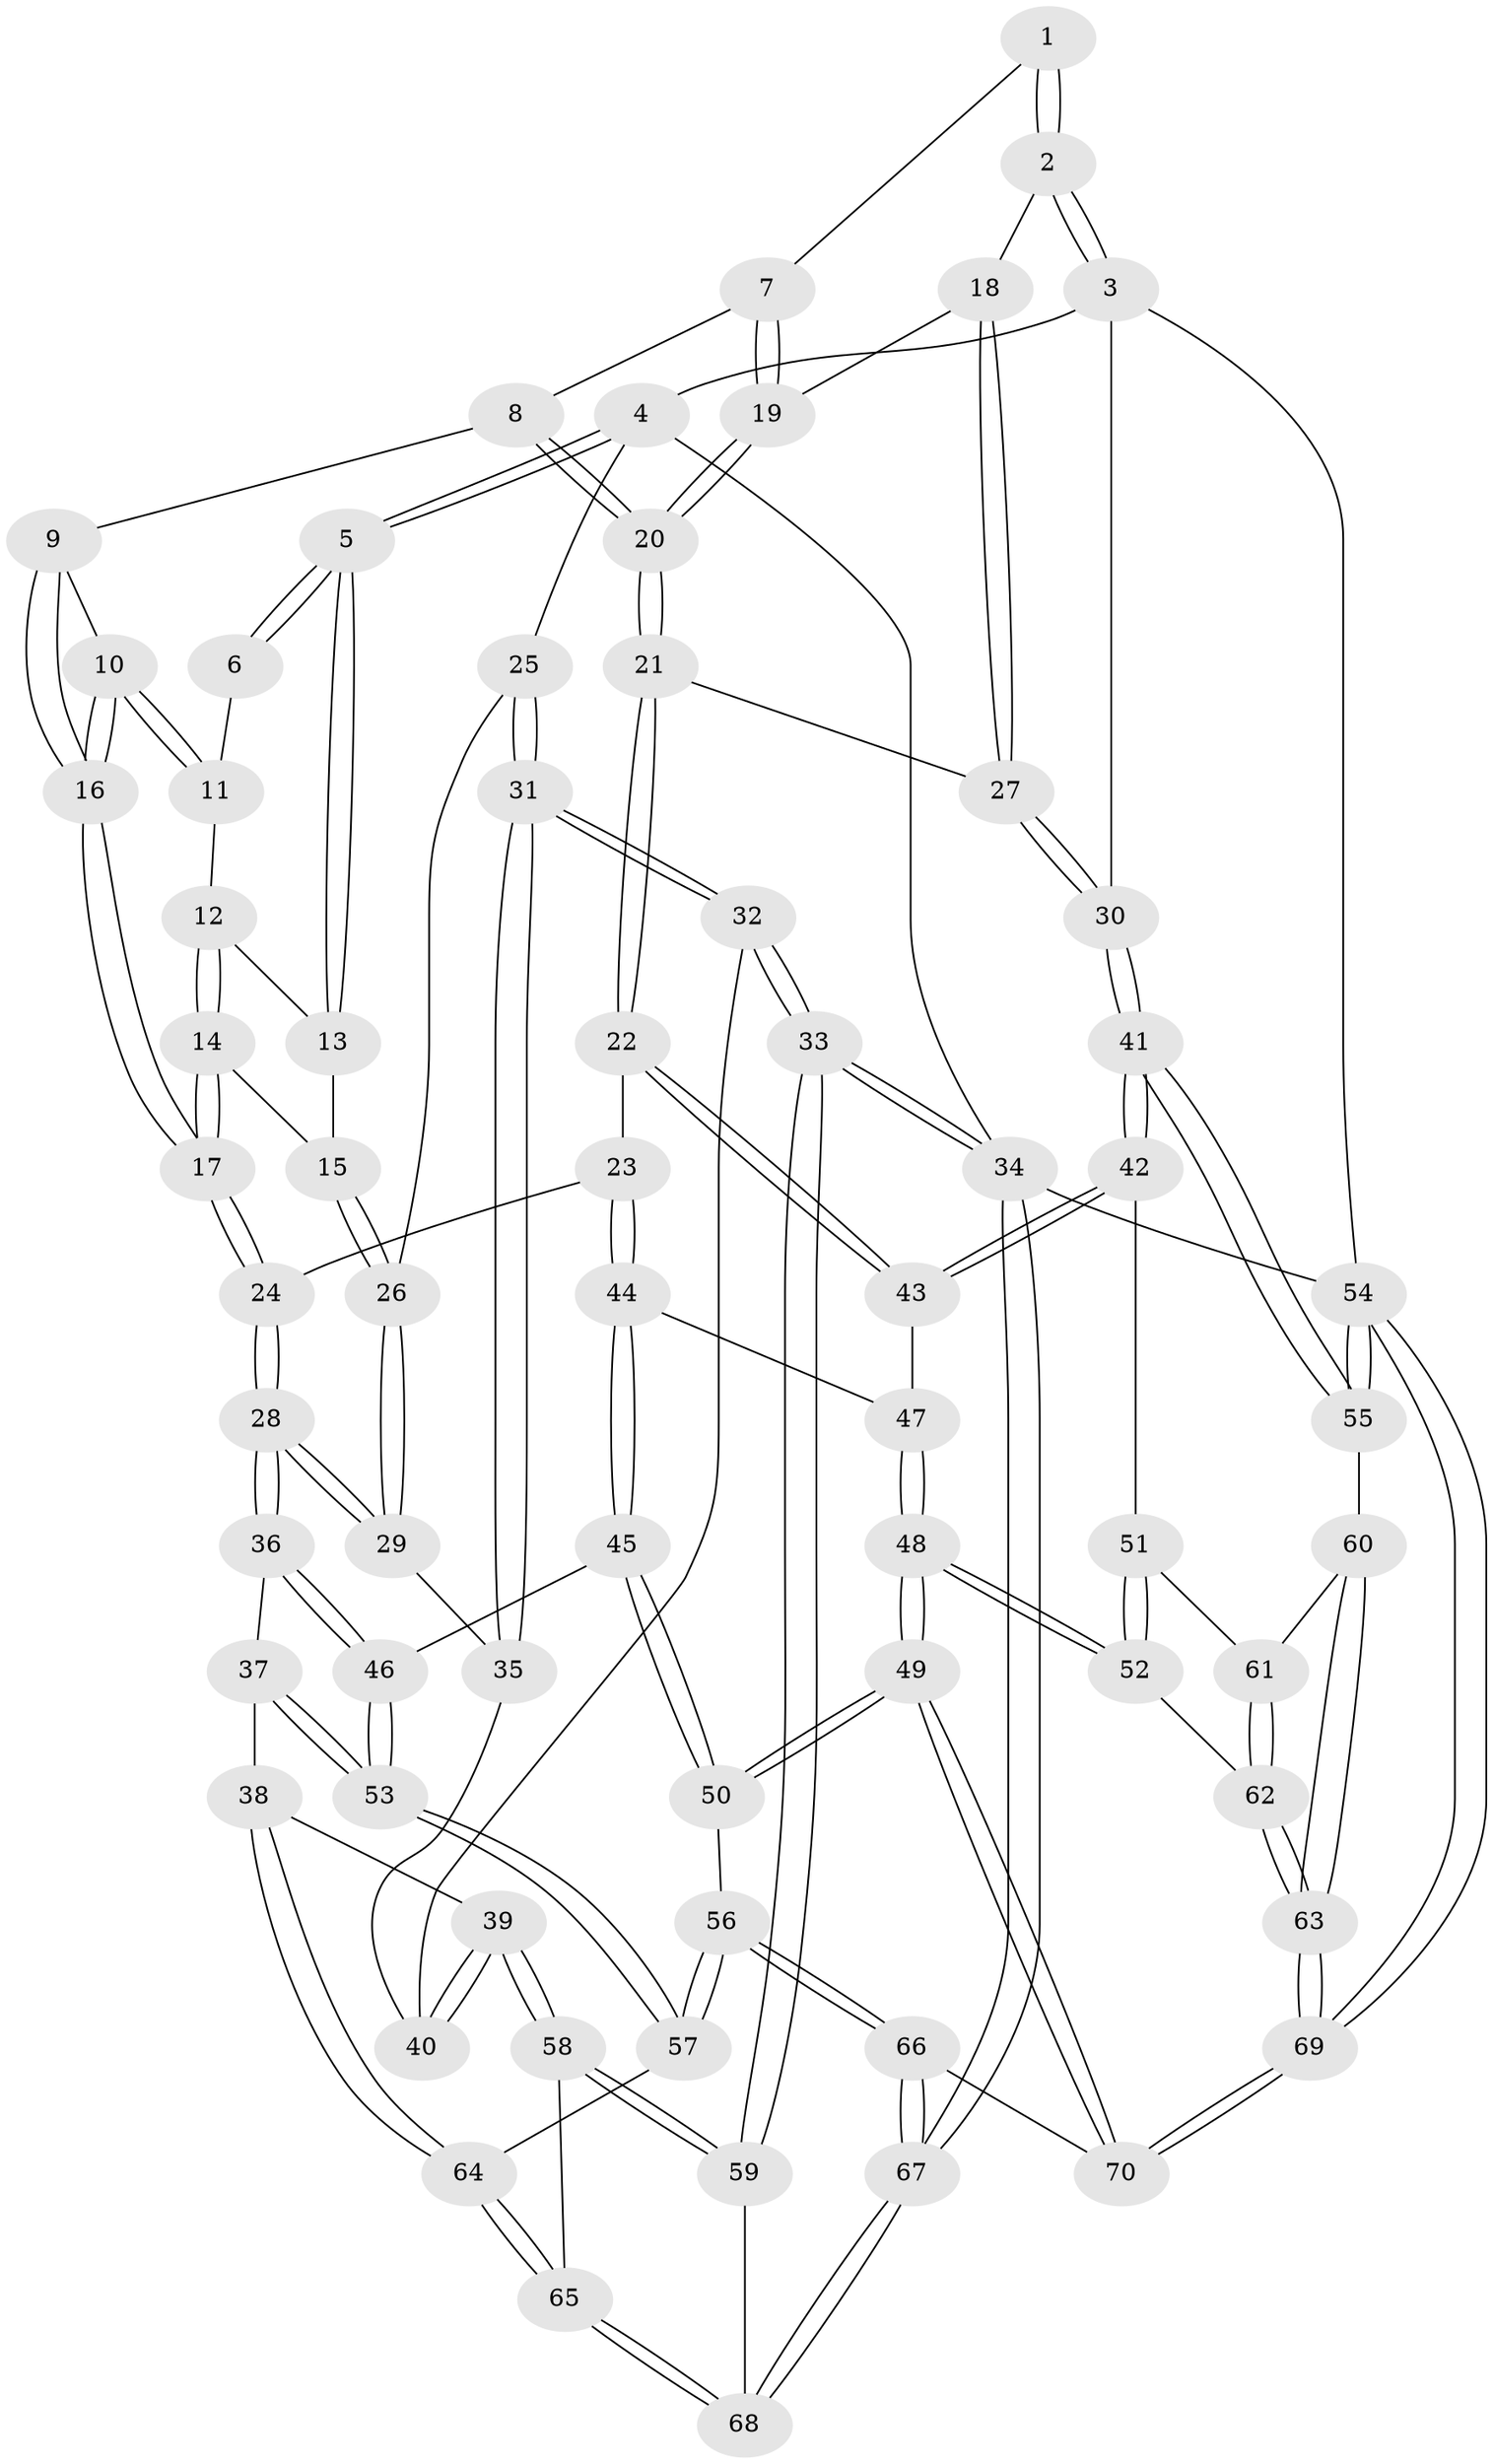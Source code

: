 // coarse degree distribution, {4: 0.30434782608695654, 2: 0.13043478260869565, 3: 0.30434782608695654, 5: 0.21739130434782608, 6: 0.043478260869565216}
// Generated by graph-tools (version 1.1) at 2025/38/03/04/25 23:38:30]
// undirected, 70 vertices, 172 edges
graph export_dot {
  node [color=gray90,style=filled];
  1 [pos="+0.9072570688265836+0"];
  2 [pos="+1+0"];
  3 [pos="+1+0"];
  4 [pos="+0+0"];
  5 [pos="+0+0"];
  6 [pos="+0.41729528543822286+0"];
  7 [pos="+0.7385338557330098+0.08912295831655748"];
  8 [pos="+0.621402772492308+0.1522241911320525"];
  9 [pos="+0.6127633266121998+0.1495185737645724"];
  10 [pos="+0.4761932599887501+0.06314334139004645"];
  11 [pos="+0.4307708613149569+0"];
  12 [pos="+0.3231759182318645+0.11092500083757444"];
  13 [pos="+0.22813651481751274+0.10551740179763161"];
  14 [pos="+0.29134672125909966+0.2553162673500184"];
  15 [pos="+0.21334107415195194+0.23228622986846942"];
  16 [pos="+0.39646887413170073+0.3572993042037925"];
  17 [pos="+0.3929186419534166+0.3652309264980806"];
  18 [pos="+0.8445140483991621+0.2395495064142262"];
  19 [pos="+0.8179064138723595+0.23621320300404214"];
  20 [pos="+0.66352320206219+0.3864644195772241"];
  21 [pos="+0.6538851134178604+0.4173104117138033"];
  22 [pos="+0.6537069658998619+0.4175388682800514"];
  23 [pos="+0.6195599879904227+0.4438597847175513"];
  24 [pos="+0.3972660212759176+0.3839902449567954"];
  25 [pos="+0+0.12326649760403019"];
  26 [pos="+0.01173384460158396+0.2347638165046513"];
  27 [pos="+1+0.39081178794138155"];
  28 [pos="+0.29171057034307896+0.4966563910623441"];
  29 [pos="+0.20672211795970147+0.4691879197633841"];
  30 [pos="+1+0.43139584479654913"];
  31 [pos="+0+0.4274387163459111"];
  32 [pos="+0+0.5007279417062322"];
  33 [pos="+0+0.9010459517193937"];
  34 [pos="+0+1"];
  35 [pos="+0.1544688104327907+0.48626302134970834"];
  36 [pos="+0.2913804637670374+0.5307523090707841"];
  37 [pos="+0.26912487826442594+0.5866712805251224"];
  38 [pos="+0.13262728282000458+0.7041111047608821"];
  39 [pos="+0.1305966157550409+0.7048094305387732"];
  40 [pos="+0.05613167126701815+0.5708086560080653"];
  41 [pos="+1+0.4895796512867128"];
  42 [pos="+0.9443748924027779+0.5890208534212468"];
  43 [pos="+0.9296860652202789+0.5836800615271412"];
  44 [pos="+0.6227730032919134+0.49259633859502805"];
  45 [pos="+0.47451215147151216+0.6672921188497671"];
  46 [pos="+0.47233686590137414+0.6671568807419584"];
  47 [pos="+0.6658955769731348+0.5861472603753618"];
  48 [pos="+0.7124707690670733+0.7924310009368231"];
  49 [pos="+0.6510878285373696+0.8550548283381729"];
  50 [pos="+0.6145880195776945+0.8398131328608173"];
  51 [pos="+0.8742923136087433+0.6837860914591445"];
  52 [pos="+0.7597639118693561+0.784968362159599"];
  53 [pos="+0.35192073858811546+0.7825630867719624"];
  54 [pos="+1+1"];
  55 [pos="+1+0.7000419419081024"];
  56 [pos="+0.3993339939154987+0.8397667180850232"];
  57 [pos="+0.35087795500143026+0.7958633595216539"];
  58 [pos="+0.031437444715931157+0.7957000771164447"];
  59 [pos="+0+0.8262855352421368"];
  60 [pos="+0.9918023311023995+0.7819489304279472"];
  61 [pos="+0.9738392064114566+0.7789981888715061"];
  62 [pos="+0.8564327756654583+0.8383078163613022"];
  63 [pos="+0.9383949402326991+0.9101335255944647"];
  64 [pos="+0.28721223534315204+0.819650754478327"];
  65 [pos="+0.25401236146576334+0.864341845214351"];
  66 [pos="+0.3303445355630488+1"];
  67 [pos="+0.3232013417985783+1"];
  68 [pos="+0.23414546234203298+0.9692524541419457"];
  69 [pos="+1+1"];
  70 [pos="+0.6403010107883382+1"];
  1 -- 2;
  1 -- 2;
  1 -- 7;
  2 -- 3;
  2 -- 3;
  2 -- 18;
  3 -- 4;
  3 -- 30;
  3 -- 54;
  4 -- 5;
  4 -- 5;
  4 -- 25;
  4 -- 34;
  5 -- 6;
  5 -- 6;
  5 -- 13;
  5 -- 13;
  6 -- 11;
  7 -- 8;
  7 -- 19;
  7 -- 19;
  8 -- 9;
  8 -- 20;
  8 -- 20;
  9 -- 10;
  9 -- 16;
  9 -- 16;
  10 -- 11;
  10 -- 11;
  10 -- 16;
  10 -- 16;
  11 -- 12;
  12 -- 13;
  12 -- 14;
  12 -- 14;
  13 -- 15;
  14 -- 15;
  14 -- 17;
  14 -- 17;
  15 -- 26;
  15 -- 26;
  16 -- 17;
  16 -- 17;
  17 -- 24;
  17 -- 24;
  18 -- 19;
  18 -- 27;
  18 -- 27;
  19 -- 20;
  19 -- 20;
  20 -- 21;
  20 -- 21;
  21 -- 22;
  21 -- 22;
  21 -- 27;
  22 -- 23;
  22 -- 43;
  22 -- 43;
  23 -- 24;
  23 -- 44;
  23 -- 44;
  24 -- 28;
  24 -- 28;
  25 -- 26;
  25 -- 31;
  25 -- 31;
  26 -- 29;
  26 -- 29;
  27 -- 30;
  27 -- 30;
  28 -- 29;
  28 -- 29;
  28 -- 36;
  28 -- 36;
  29 -- 35;
  30 -- 41;
  30 -- 41;
  31 -- 32;
  31 -- 32;
  31 -- 35;
  31 -- 35;
  32 -- 33;
  32 -- 33;
  32 -- 40;
  33 -- 34;
  33 -- 34;
  33 -- 59;
  33 -- 59;
  34 -- 67;
  34 -- 67;
  34 -- 54;
  35 -- 40;
  36 -- 37;
  36 -- 46;
  36 -- 46;
  37 -- 38;
  37 -- 53;
  37 -- 53;
  38 -- 39;
  38 -- 64;
  38 -- 64;
  39 -- 40;
  39 -- 40;
  39 -- 58;
  39 -- 58;
  41 -- 42;
  41 -- 42;
  41 -- 55;
  41 -- 55;
  42 -- 43;
  42 -- 43;
  42 -- 51;
  43 -- 47;
  44 -- 45;
  44 -- 45;
  44 -- 47;
  45 -- 46;
  45 -- 50;
  45 -- 50;
  46 -- 53;
  46 -- 53;
  47 -- 48;
  47 -- 48;
  48 -- 49;
  48 -- 49;
  48 -- 52;
  48 -- 52;
  49 -- 50;
  49 -- 50;
  49 -- 70;
  49 -- 70;
  50 -- 56;
  51 -- 52;
  51 -- 52;
  51 -- 61;
  52 -- 62;
  53 -- 57;
  53 -- 57;
  54 -- 55;
  54 -- 55;
  54 -- 69;
  54 -- 69;
  55 -- 60;
  56 -- 57;
  56 -- 57;
  56 -- 66;
  56 -- 66;
  57 -- 64;
  58 -- 59;
  58 -- 59;
  58 -- 65;
  59 -- 68;
  60 -- 61;
  60 -- 63;
  60 -- 63;
  61 -- 62;
  61 -- 62;
  62 -- 63;
  62 -- 63;
  63 -- 69;
  63 -- 69;
  64 -- 65;
  64 -- 65;
  65 -- 68;
  65 -- 68;
  66 -- 67;
  66 -- 67;
  66 -- 70;
  67 -- 68;
  67 -- 68;
  69 -- 70;
  69 -- 70;
}
